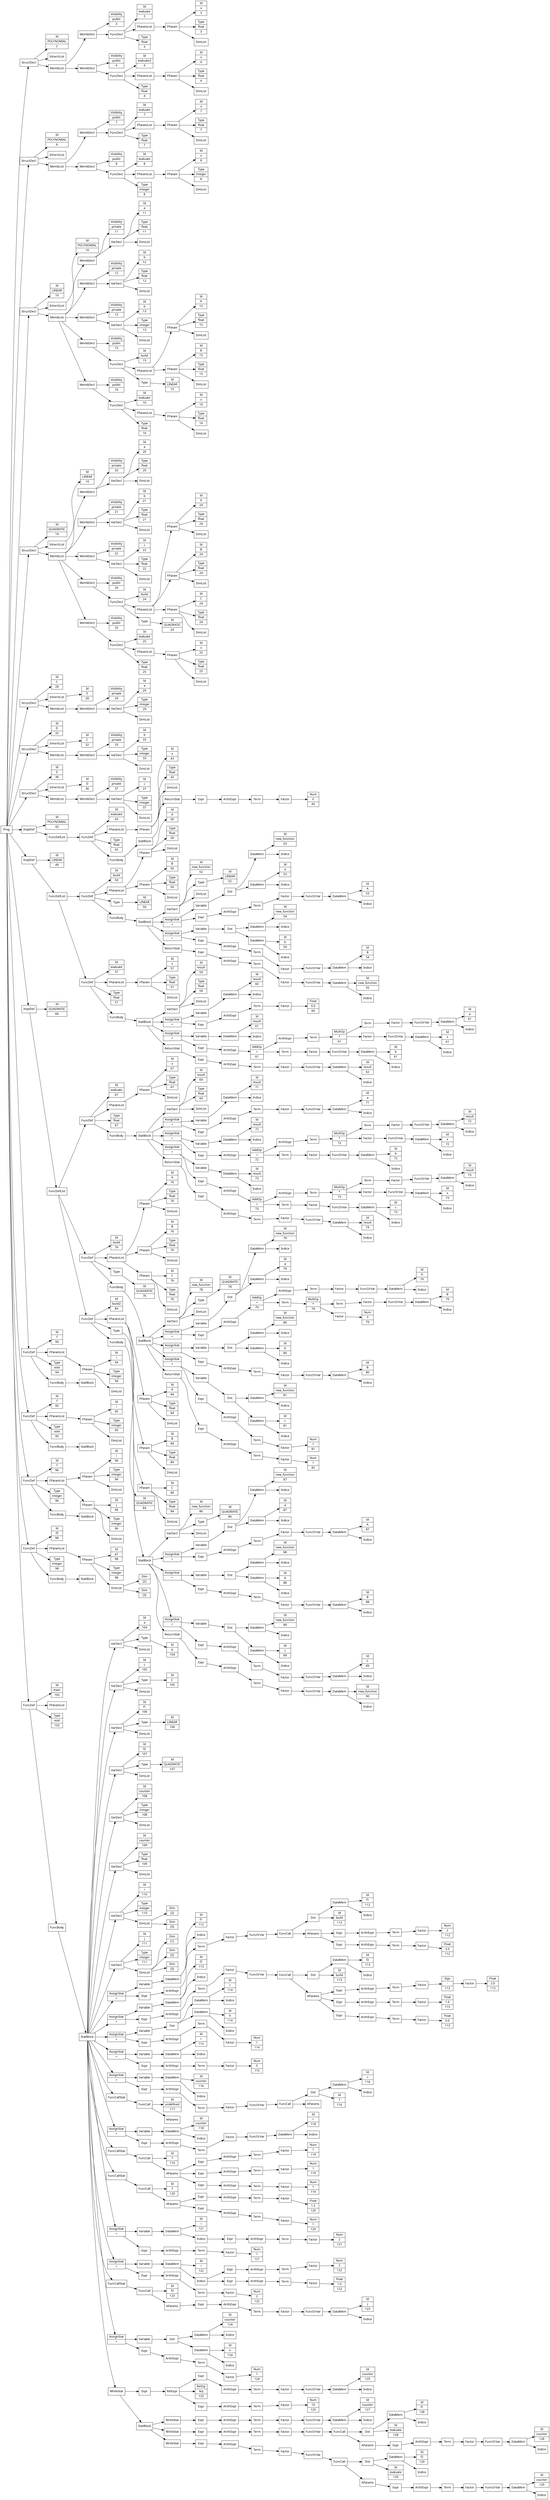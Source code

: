 digraph AST {
node [shape=record];
node [fontname=Sans];charset="UTF-8" splines=true splines=spline rankdir =LR
980 -> 23 -> 0;
0[label="Id | POLYNOMIAL | 2"]
23 -> 1;
1[label="InheritList"]
23 -> 22 -> 11 -> 2;
2[label="Visibility | public | 3"]
11 -> 10 -> 3;
3[label="Id | evaluate | 3"]
10 -> 8 -> 7 -> 4;
4[label="Id | x | 3"]
7 -> 5;
5[label="Type | float | 3"]
7 -> 6;
6[label="DimList"]
7[label="FParam"];
8[label="FParamList"];
10 -> 9;
9[label="Type | float | 3"]
10[label="FuncDecl"];
11[label="MembDecl"];
22 -> 21 -> 12;
12[label="Visibility | public | 4"]
21 -> 20 -> 13;
13[label="Id | evaluate2 | 4"]
20 -> 18 -> 17 -> 14;
14[label="Id | x | 4"]
17 -> 15;
15[label="Type | float | 4"]
17 -> 16;
16[label="DimList"]
17[label="FParam"];
18[label="FParamList"];
20 -> 19;
19[label="Type | float | 4"]
20[label="FuncDecl"];
21[label="MembDecl"];
22[label="MembList"];
23[label="StructDecl"];
980 -> 47 -> 24;
24[label="Id | POLYNOMIAL | 6"]
47 -> 25;
25[label="InheritList"]
47 -> 46 -> 35 -> 26;
26[label="Visibility | public | 7"]
35 -> 34 -> 27;
27[label="Id | evaluate | 7"]
34 -> 32 -> 31 -> 28;
28[label="Id | x | 7"]
31 -> 29;
29[label="Type | float | 7"]
31 -> 30;
30[label="DimList"]
31[label="FParam"];
32[label="FParamList"];
34 -> 33;
33[label="Type | float | 7"]
34[label="FuncDecl"];
35[label="MembDecl"];
46 -> 45 -> 36;
36[label="Visibility | public | 8"]
45 -> 44 -> 37;
37[label="Id | evaluate | 8"]
44 -> 42 -> 41 -> 38;
38[label="Id | x | 8"]
41 -> 39;
39[label="Type | integer | 8"]
41 -> 40;
40[label="DimList"]
41[label="FParam"];
42[label="FParamList"];
44 -> 43;
43[label="Type | integer | 8"]
44[label="FuncDecl"];
45[label="MembDecl"];
46[label="MembList"];
47[label="StructDecl"];
980 -> 95 -> 48;
48[label="Id | LINEAR | 10"]
95 -> 50 -> 49;
49[label="Id | POLYNOMIAL | 10"]
50[label="InheritList"];
95 -> 94 -> 56 -> 51;
51[label="Visibility | private | 11"]
56 -> 55 -> 52;
52[label="Id | a | 11"]
55 -> 53;
53[label="Type | float | 11"]
55 -> 54;
54[label="DimList"]
55[label="VarDecl"];
56[label="MembDecl"];
94 -> 62 -> 57;
57[label="Visibility | private | 12"]
62 -> 61 -> 58;
58[label="Id | b | 12"]
61 -> 59;
59[label="Type | float | 12"]
61 -> 60;
60[label="DimList"]
61[label="VarDecl"];
62[label="MembDecl"];
94 -> 68 -> 63;
63[label="Visibility | private | 13"]
68 -> 67 -> 64;
64[label="Id | b | 13"]
67 -> 65;
65[label="Type | integer | 13"]
67 -> 66;
66[label="DimList"]
67[label="VarDecl"];
68[label="MembDecl"];
94 -> 83 -> 69;
69[label="Visibility | public | 15"]
83 -> 82 -> 70;
70[label="Id | build | 15"]
82 -> 79 -> 74 -> 71;
71[label="Id | A | 15"]
74 -> 72;
72[label="Type | float | 15"]
74 -> 73;
73[label="DimList"]
74[label="FParam"];
79 -> 78 -> 75;
75[label="Id | B | 15"]
78 -> 76;
76[label="Type | float | 15"]
78 -> 77;
77[label="DimList"]
78[label="FParam"];
79[label="FParamList"];
82 -> 81 -> 80;
80[label="Id | LINEAR | 15"]
81[label="Type"];
82[label="FuncDecl"];
83[label="MembDecl"];
94 -> 93 -> 84;
84[label="Visibility | public | 16"]
93 -> 92 -> 85;
85[label="Id | evaluate | 16"]
92 -> 90 -> 89 -> 86;
86[label="Id | x | 16"]
89 -> 87;
87[label="Type | float | 16"]
89 -> 88;
88[label="DimList"]
89[label="FParam"];
90[label="FParamList"];
92 -> 91;
91[label="Type | float | 16"]
92[label="FuncDecl"];
93[label="MembDecl"];
94[label="MembList"];
95[label="StructDecl"];
980 -> 147 -> 96;
96[label="Id | QUADRATIC | 19"]
147 -> 98 -> 97;
97[label="Id | LINEAR | 19"]
98[label="InheritList"];
147 -> 146 -> 104 -> 99;
99[label="Visibility | private | 20"]
104 -> 103 -> 100;
100[label="Id | a | 20"]
103 -> 101;
101[label="Type | float | 20"]
103 -> 102;
102[label="DimList"]
103[label="VarDecl"];
104[label="MembDecl"];
146 -> 110 -> 105;
105[label="Visibility | private | 21"]
110 -> 109 -> 106;
106[label="Id | b | 21"]
109 -> 107;
107[label="Type | float | 21"]
109 -> 108;
108[label="DimList"]
109[label="VarDecl"];
110[label="MembDecl"];
146 -> 116 -> 111;
111[label="Visibility | private | 22"]
116 -> 115 -> 112;
112[label="Id | c | 22"]
115 -> 113;
113[label="Type | float | 22"]
115 -> 114;
114[label="DimList"]
115[label="VarDecl"];
116[label="MembDecl"];
146 -> 135 -> 117;
117[label="Visibility | public | 24"]
135 -> 134 -> 118;
118[label="Id | build | 24"]
134 -> 131 -> 122 -> 119;
119[label="Id | A | 24"]
122 -> 120;
120[label="Type | float | 24"]
122 -> 121;
121[label="DimList"]
122[label="FParam"];
131 -> 126 -> 123;
123[label="Id | B | 24"]
126 -> 124;
124[label="Type | float | 24"]
126 -> 125;
125[label="DimList"]
126[label="FParam"];
131 -> 130 -> 127;
127[label="Id | C | 24"]
130 -> 128;
128[label="Type | float | 24"]
130 -> 129;
129[label="DimList"]
130[label="FParam"];
131[label="FParamList"];
134 -> 133 -> 132;
132[label="Id | QUADRATIC | 24"]
133[label="Type"];
134[label="FuncDecl"];
135[label="MembDecl"];
146 -> 145 -> 136;
136[label="Visibility | public | 25"]
145 -> 144 -> 137;
137[label="Id | evaluate | 25"]
144 -> 142 -> 141 -> 138;
138[label="Id | x | 25"]
141 -> 139;
139[label="Type | float | 25"]
141 -> 140;
140[label="DimList"]
141[label="FParam"];
142[label="FParamList"];
144 -> 143;
143[label="Type | float | 25"]
144[label="FuncDecl"];
145[label="MembDecl"];
146[label="MembList"];
147[label="StructDecl"];
980 -> 158 -> 148;
148[label="Id | C | 28"]
158 -> 150 -> 149;
149[label="Id | E | 28"]
150[label="InheritList"];
158 -> 157 -> 156 -> 151;
151[label="Visibility | private | 29"]
156 -> 155 -> 152;
152[label="Id | a | 29"]
155 -> 153;
153[label="Type | integer | 29"]
155 -> 154;
154[label="DimList"]
155[label="VarDecl"];
156[label="MembDecl"];
157[label="MembList"];
158[label="StructDecl"];
980 -> 169 -> 159;
159[label="Id | D | 32"]
169 -> 161 -> 160;
160[label="Id | C | 32"]
161[label="InheritList"];
169 -> 168 -> 167 -> 162;
162[label="Visibility | private | 33"]
167 -> 166 -> 163;
163[label="Id | b | 33"]
166 -> 164;
164[label="Type | integer | 33"]
166 -> 165;
165[label="DimList"]
166[label="VarDecl"];
167[label="MembDecl"];
168[label="MembList"];
169[label="StructDecl"];
980 -> 180 -> 170;
170[label="Id | E | 36"]
180 -> 172 -> 171;
171[label="Id | D | 36"]
172[label="InheritList"];
180 -> 179 -> 178 -> 173;
173[label="Visibility | private | 37"]
178 -> 177 -> 174;
174[label="Id | c | 37"]
177 -> 175;
175[label="Type | integer | 37"]
177 -> 176;
176[label="DimList"]
177[label="VarDecl"];
178[label="MembDecl"];
179[label="MembList"];
180[label="StructDecl"];
980 -> 199 -> 181;
181[label="Id | POLYNOMIAL | 42"]
199 -> 198 -> 197 -> 182;
182[label="Id | evaluate | 43"]
197 -> 187 -> 186 -> 183;
183[label="Id | x | 43"]
186 -> 184;
184[label="Type | float | 43"]
186 -> 185;
185[label="DimList"]
186[label="FParam"];
187[label="FParamList"];
197 -> 188;
188[label="Type | float | 43"]
197 -> 196 -> 195 -> 194 -> 193 -> 192 -> 191 -> 190 -> 189;
189[label="Num | 0 | 45"]
190[label="Factor"];
191[label="Term"];
192[label="ArithExpr"];
193[label="Expr"];
194[label="ReturnStat"];
195[label="StatBlock"];
196[label="FuncBody"];
197[label="FuncDef"];
198[label="FuncDefList"];
199[label="ImplDef"];
980 -> 326 -> 200;
200[label="Id | LINEAR | 49"]
326 -> 325 -> 263 -> 201;
201[label="Id | build | 50"]
263 -> 210 -> 205 -> 202;
202[label="Id | A | 50"]
205 -> 203;
203[label="Type | float | 50"]
205 -> 204;
204[label="DimList"]
205[label="FParam"];
210 -> 209 -> 206;
206[label="Id | B | 50"]
209 -> 207;
207[label="Type | float | 50"]
209 -> 208;
208[label="DimList"]
209[label="FParam"];
210[label="FParamList"];
263 -> 212 -> 211;
211[label="Id | LINEAR | 50"]
212[label="Type"];
263 -> 262 -> 261 -> 217 -> 213;
213[label="Id | new_function | 52"]
217 -> 215 -> 214;
214[label="Id | LINEAR | 52"]
215[label="Type"];
217 -> 216;
216[label="DimList"]
217[label="VarDecl"];
261 -> 234 -> 225 -> 224 -> 220 -> 218;
218[label="Id | new_function | 53"]
220 -> 219;
219[label="Indice"]
220[label="DataMem"];
224 -> 223 -> 221;
221[label="Id | a | 53"]
223 -> 222;
222[label="Indice"]
223[label="DataMem"];
224[label="Dot"];
225[label="Variable"];
234 -> 233 -> 232 -> 231 -> 230 -> 229 -> 228 -> 226;
226[label="Id | A | 53"]
228 -> 227;
227[label="Indice"]
228[label="DataMem"];
229[label="FuncOrVar"];
230[label="Factor"];
231[label="Term"];
232[label="ArithExpr"];
233[label="Expr"];
234[label="AssignStat | ="];
261 -> 251 -> 242 -> 241 -> 237 -> 235;
235[label="Id | new_function | 54"]
237 -> 236;
236[label="Indice"]
237[label="DataMem"];
241 -> 240 -> 238;
238[label="Id | b | 54"]
240 -> 239;
239[label="Indice"]
240[label="DataMem"];
241[label="Dot"];
242[label="Variable"];
251 -> 250 -> 249 -> 248 -> 247 -> 246 -> 245 -> 243;
243[label="Id | B | 54"]
245 -> 244;
244[label="Indice"]
245[label="DataMem"];
246[label="FuncOrVar"];
247[label="Factor"];
248[label="Term"];
249[label="ArithExpr"];
250[label="Expr"];
251[label="AssignStat | ="];
261 -> 260 -> 259 -> 258 -> 257 -> 256 -> 255 -> 254 -> 252;
252[label="Id | new_function | 55"]
254 -> 253;
253[label="Indice"]
254[label="DataMem"];
255[label="FuncOrVar"];
256[label="Factor"];
257[label="Term"];
258[label="ArithExpr"];
259[label="Expr"];
260[label="ReturnStat"];
261[label="StatBlock"];
262[label="FuncBody"];
263[label="FuncDef"];
325 -> 324 -> 264;
264[label="Id | evaluate | 57"]
324 -> 269 -> 268 -> 265;
265[label="Id | x | 57"]
268 -> 266;
266[label="Type | float | 57"]
268 -> 267;
267[label="DimList"]
268[label="FParam"];
269[label="FParamList"];
324 -> 270;
270[label="Type | float | 57"]
324 -> 323 -> 322 -> 274 -> 271;
271[label="Id | result | 59"]
274 -> 272;
272[label="Type | float | 59"]
274 -> 273;
273[label="DimList"]
274[label="VarDecl"];
322 -> 284 -> 278 -> 277 -> 275;
275[label="Id | result | 60"]
277 -> 276;
276[label="Indice"]
277[label="DataMem"];
278[label="Variable"];
284 -> 283 -> 282 -> 281 -> 280 -> 279;
279[label="Float | 0.0 | 60"]
280[label="Factor"];
281[label="Term"];
282[label="ArithExpr"];
283[label="Expr"];
284[label="AssignStat | ="];
322 -> 312 -> 288 -> 287 -> 285;
285[label="Id | result | 61"]
287 -> 286;
286[label="Indice"]
287[label="DataMem"];
288[label="Variable"];
312 -> 311 -> 310 -> 303 -> 302 -> 301 -> 295 -> 294 -> 293 -> 292 -> 291 -> 289;
289[label="Id | a | 61"]
291 -> 290;
290[label="Indice"]
291[label="DataMem"];
292[label="FuncOrVar"];
293[label="Factor"];
294[label="Term"];
295 -> 300 -> 299 -> 298 -> 296;
296[label="Id | x | 61"]
298 -> 297;
297[label="Indice"]
298[label="DataMem"];
299[label="FuncOrVar"];
300[label="Factor"];
295[label="MultOp | * | 61"];
301[label="Term"];
302[label="ArithExpr"];
303 -> 309 -> 308 -> 307 -> 306 -> 304;
304[label="Id | b | 61"]
306 -> 305;
305[label="Indice"]
306[label="DataMem"];
307[label="FuncOrVar"];
308[label="Factor"];
309[label="Term"];
303[label="AddOp | + | 61"];
310[label="ArithExpr"];
311[label="Expr"];
312[label="AssignStat | ="];
322 -> 321 -> 320 -> 319 -> 318 -> 317 -> 316 -> 315 -> 313;
313[label="Id | result | 62"]
315 -> 314;
314[label="Indice"]
315[label="DataMem"];
316[label="FuncOrVar"];
317[label="Factor"];
318[label="Term"];
319[label="ArithExpr"];
320[label="Expr"];
321[label="ReturnStat"];
322[label="StatBlock"];
323[label="FuncBody"];
324[label="FuncDef"];
325[label="FuncDefList"];
326[label="ImplDef"];
980 -> 595 -> 327;
327[label="Id | QUADRATIC | 66"]
595 -> 594 -> 419 -> 328;
328[label="Id | evaluate | 67"]
419 -> 333 -> 332 -> 329;
329[label="Id | x | 67"]
332 -> 330;
330[label="Type | float | 67"]
332 -> 331;
331[label="DimList"]
332[label="FParam"];
333[label="FParamList"];
419 -> 334;
334[label="Type | float | 67"]
419 -> 418 -> 417 -> 338 -> 335;
335[label="Id | result | 69"]
338 -> 336;
336[label="Type | float | 69"]
338 -> 337;
337[label="DimList"]
338[label="VarDecl"];
417 -> 351 -> 342 -> 341 -> 339;
339[label="Id | result | 71"]
341 -> 340;
340[label="Indice"]
341[label="DataMem"];
342[label="Variable"];
351 -> 350 -> 349 -> 348 -> 347 -> 346 -> 345 -> 343;
343[label="Id | a | 71"]
345 -> 344;
344[label="Indice"]
345[label="DataMem"];
346[label="FuncOrVar"];
347[label="Factor"];
348[label="Term"];
349[label="ArithExpr"];
350[label="Expr"];
351[label="AssignStat | ="];
417 -> 379 -> 355 -> 354 -> 352;
352[label="Id | result | 72"]
354 -> 353;
353[label="Indice"]
354[label="DataMem"];
355[label="Variable"];
379 -> 378 -> 377 -> 370 -> 369 -> 368 -> 362 -> 361 -> 360 -> 359 -> 358 -> 356;
356[label="Id | result | 72"]
358 -> 357;
357[label="Indice"]
358[label="DataMem"];
359[label="FuncOrVar"];
360[label="Factor"];
361[label="Term"];
362 -> 367 -> 366 -> 365 -> 363;
363[label="Id | x | 72"]
365 -> 364;
364[label="Indice"]
365[label="DataMem"];
366[label="FuncOrVar"];
367[label="Factor"];
362[label="MultOp | * | 72"];
368[label="Term"];
369[label="ArithExpr"];
370 -> 376 -> 375 -> 374 -> 373 -> 371;
371[label="Id | b | 72"]
373 -> 372;
372[label="Indice"]
373[label="DataMem"];
374[label="FuncOrVar"];
375[label="Factor"];
376[label="Term"];
370[label="AddOp | + | 72"];
377[label="ArithExpr"];
378[label="Expr"];
379[label="AssignStat | ="];
417 -> 407 -> 383 -> 382 -> 380;
380[label="Id | result | 73"]
382 -> 381;
381[label="Indice"]
382[label="DataMem"];
383[label="Variable"];
407 -> 406 -> 405 -> 398 -> 397 -> 396 -> 390 -> 389 -> 388 -> 387 -> 386 -> 384;
384[label="Id | result | 73"]
386 -> 385;
385[label="Indice"]
386[label="DataMem"];
387[label="FuncOrVar"];
388[label="Factor"];
389[label="Term"];
390 -> 395 -> 394 -> 393 -> 391;
391[label="Id | x | 73"]
393 -> 392;
392[label="Indice"]
393[label="DataMem"];
394[label="FuncOrVar"];
395[label="Factor"];
390[label="MultOp | * | 73"];
396[label="Term"];
397[label="ArithExpr"];
398 -> 404 -> 403 -> 402 -> 401 -> 399;
399[label="Id | c | 73"]
401 -> 400;
400[label="Indice"]
401[label="DataMem"];
402[label="FuncOrVar"];
403[label="Factor"];
404[label="Term"];
398[label="AddOp | + | 73"];
405[label="ArithExpr"];
406[label="Expr"];
407[label="AssignStat | ="];
417 -> 416 -> 415 -> 414 -> 413 -> 412 -> 411 -> 410 -> 408;
408[label="Id | result | 74"]
410 -> 409;
409[label="Indice"]
410[label="DataMem"];
411[label="FuncOrVar"];
412[label="Factor"];
413[label="Term"];
414[label="ArithExpr"];
415[label="Expr"];
416[label="ReturnStat"];
417[label="StatBlock"];
418[label="FuncBody"];
419[label="FuncDef"];
594 -> 509 -> 420;
420[label="Id | build | 76"]
509 -> 433 -> 424 -> 421;
421[label="Id | A | 76"]
424 -> 422;
422[label="Type | float | 76"]
424 -> 423;
423[label="DimList"]
424[label="FParam"];
433 -> 428 -> 425;
425[label="Id | B | 76"]
428 -> 426;
426[label="Type | float | 76"]
428 -> 427;
427[label="DimList"]
428[label="FParam"];
433 -> 432 -> 429;
429[label="Id | C | 76"]
432 -> 430;
430[label="Type | float | 76"]
432 -> 431;
431[label="DimList"]
432[label="FParam"];
433[label="FParamList"];
509 -> 435 -> 434;
434[label="Id | QUADRATIC | 76"]
435[label="Type"];
509 -> 508 -> 507 -> 440 -> 436;
436[label="Id | new_function | 78"]
440 -> 438 -> 437;
437[label="Id | QUADRATIC | 78"]
438[label="Type"];
440 -> 439;
439[label="DimList"]
440[label="VarDecl"];
507 -> 469 -> 448 -> 447 -> 443 -> 441;
441[label="Id | new_function | 79"]
443 -> 442;
442[label="Indice"]
443[label="DataMem"];
447 -> 446 -> 444;
444[label="Id | a | 79"]
446 -> 445;
445[label="Indice"]
446[label="DataMem"];
447[label="Dot"];
448[label="Variable"];
469 -> 468 -> 467 -> 456 -> 455 -> 454 -> 453 -> 452 -> 451 -> 449;
449[label="Id | A | 79"]
451 -> 450;
450[label="Indice"]
451[label="DataMem"];
452[label="FuncOrVar"];
453[label="Factor"];
454[label="Term"];
455[label="ArithExpr"];
456 -> 466 -> 463 -> 462 -> 461 -> 460 -> 459 -> 457;
457[label="Id | B | 79"]
459 -> 458;
458[label="Indice"]
459[label="DataMem"];
460[label="FuncOrVar"];
461[label="Factor"];
462[label="Term"];
463 -> 465 -> 464;
464[label="Num | 3 | 79"]
465[label="Factor"];
463[label="MultOp | * | 79"];
466[label="Term"];
456[label="AddOp | + | 79"];
467[label="ArithExpr"];
468[label="Expr"];
469[label="AssignStat | ="];
507 -> 486 -> 477 -> 476 -> 472 -> 470;
470[label="Id | new_function | 80"]
472 -> 471;
471[label="Indice"]
472[label="DataMem"];
476 -> 475 -> 473;
473[label="Id | b | 80"]
475 -> 474;
474[label="Indice"]
475[label="DataMem"];
476[label="Dot"];
477[label="Variable"];
486 -> 485 -> 484 -> 483 -> 482 -> 481 -> 480 -> 478;
478[label="Id | B | 80"]
480 -> 479;
479[label="Indice"]
480[label="DataMem"];
481[label="FuncOrVar"];
482[label="Factor"];
483[label="Term"];
484[label="ArithExpr"];
485[label="Expr"];
486[label="AssignStat | ="];
507 -> 500 -> 494 -> 493 -> 489 -> 487;
487[label="Id | new_function | 81"]
489 -> 488;
488[label="Indice"]
489[label="DataMem"];
493 -> 492 -> 490;
490[label="Id | c | 81"]
492 -> 491;
491[label="Indice"]
492[label="DataMem"];
493[label="Dot"];
494[label="Variable"];
500 -> 499 -> 498 -> 497 -> 496 -> 495;
495[label="Num | 1 | 81"]
496[label="Factor"];
497[label="Term"];
498[label="ArithExpr"];
499[label="Expr"];
500[label="AssignStat | ="];
507 -> 506 -> 505 -> 504 -> 503 -> 502 -> 501;
501[label="Num | 1 | 82"]
502[label="Factor"];
503[label="Term"];
504[label="ArithExpr"];
505[label="Expr"];
506[label="ReturnStat"];
507[label="StatBlock"];
508[label="FuncBody"];
509[label="FuncDef"];
594 -> 593 -> 510;
510[label="Id | build2 | 84"]
593 -> 523 -> 514 -> 511;
511[label="Id | A | 84"]
514 -> 512;
512[label="Type | float | 84"]
514 -> 513;
513[label="DimList"]
514[label="FParam"];
523 -> 518 -> 515;
515[label="Id | B | 84"]
518 -> 516;
516[label="Type | float | 84"]
518 -> 517;
517[label="DimList"]
518[label="FParam"];
523 -> 522 -> 519;
519[label="Id | C | 84"]
522 -> 520;
520[label="Type | float | 84"]
522 -> 521;
521[label="DimList"]
522[label="FParam"];
523[label="FParamList"];
593 -> 525 -> 524;
524[label="Id | QUADRATIC | 84"]
525[label="Type"];
593 -> 592 -> 591 -> 530 -> 526;
526[label="Id | new_function | 86"]
530 -> 528 -> 527;
527[label="Id | QUADRATIC | 86"]
528[label="Type"];
530 -> 529;
529[label="DimList"]
530[label="VarDecl"];
591 -> 547 -> 538 -> 537 -> 533 -> 531;
531[label="Id | new_function | 87"]
533 -> 532;
532[label="Indice"]
533[label="DataMem"];
537 -> 536 -> 534;
534[label="Id | a | 87"]
536 -> 535;
535[label="Indice"]
536[label="DataMem"];
537[label="Dot"];
538[label="Variable"];
547 -> 546 -> 545 -> 544 -> 543 -> 542 -> 541 -> 539;
539[label="Id | A | 87"]
541 -> 540;
540[label="Indice"]
541[label="DataMem"];
542[label="FuncOrVar"];
543[label="Factor"];
544[label="Term"];
545[label="ArithExpr"];
546[label="Expr"];
547[label="AssignStat | ="];
591 -> 564 -> 555 -> 554 -> 550 -> 548;
548[label="Id | new_function | 88"]
550 -> 549;
549[label="Indice"]
550[label="DataMem"];
554 -> 553 -> 551;
551[label="Id | b | 88"]
553 -> 552;
552[label="Indice"]
553[label="DataMem"];
554[label="Dot"];
555[label="Variable"];
564 -> 563 -> 562 -> 561 -> 560 -> 559 -> 558 -> 556;
556[label="Id | B | 88"]
558 -> 557;
557[label="Indice"]
558[label="DataMem"];
559[label="FuncOrVar"];
560[label="Factor"];
561[label="Term"];
562[label="ArithExpr"];
563[label="Expr"];
564[label="AssignStat | ="];
591 -> 581 -> 572 -> 571 -> 567 -> 565;
565[label="Id | new_function | 89"]
567 -> 566;
566[label="Indice"]
567[label="DataMem"];
571 -> 570 -> 568;
568[label="Id | c | 89"]
570 -> 569;
569[label="Indice"]
570[label="DataMem"];
571[label="Dot"];
572[label="Variable"];
581 -> 580 -> 579 -> 578 -> 577 -> 576 -> 575 -> 573;
573[label="Id | C | 89"]
575 -> 574;
574[label="Indice"]
575[label="DataMem"];
576[label="FuncOrVar"];
577[label="Factor"];
578[label="Term"];
579[label="ArithExpr"];
580[label="Expr"];
581[label="AssignStat | ="];
591 -> 590 -> 589 -> 588 -> 587 -> 586 -> 585 -> 584 -> 582;
582[label="Id | new_function | 90"]
584 -> 583;
583[label="Indice"]
584[label="DataMem"];
585[label="FuncOrVar"];
586[label="Factor"];
587[label="Term"];
588[label="ArithExpr"];
589[label="Expr"];
590[label="ReturnStat"];
591[label="StatBlock"];
592[label="FuncBody"];
593[label="FuncDef"];
594[label="FuncDefList"];
595[label="ImplDef"];
980 -> 605 -> 596;
596[label="Id | f | 94"]
605 -> 601 -> 600 -> 597;
597[label="Id | i | 94"]
600 -> 598;
598[label="Type | integer | 94"]
600 -> 599;
599[label="DimList"]
600[label="FParam"];
601[label="FParamList"];
605 -> 602;
602[label="Type | void | 94"]
605 -> 604 -> 603;
603[label="StatBlock"]
604[label="FuncBody"];
605[label="FuncDef"];
980 -> 615 -> 606;
606[label="Id | f | 95"]
615 -> 611 -> 610 -> 607;
607[label="Id | i | 95"]
610 -> 608;
608[label="Type | integer | 95"]
610 -> 609;
609[label="DimList"]
610[label="FParam"];
611[label="FParamList"];
615 -> 612;
612[label="Type | void | 95"]
615 -> 614 -> 613;
613[label="StatBlock"]
614[label="FuncBody"];
615[label="FuncDef"];
980 -> 629 -> 616;
616[label="Id | f | 96"]
629 -> 625 -> 620 -> 617;
617[label="Id | i | 96"]
620 -> 618;
618[label="Type | integer | 96"]
620 -> 619;
619[label="DimList"]
620[label="FParam"];
625 -> 624 -> 621;
621[label="Id | j | 96"]
624 -> 622;
622[label="Type | integer | 96"]
624 -> 623;
623[label="DimList"]
624[label="FParam"];
625[label="FParamList"];
629 -> 626;
626[label="Type | integer | 96"]
629 -> 628 -> 627;
627[label="StatBlock"]
628[label="FuncBody"];
629[label="FuncDef"];
980 -> 641 -> 630;
630[label="Id | f3 | 98"]
641 -> 637 -> 636 -> 631;
631[label="Id | p1 | 98"]
636 -> 632;
632[label="Type | integer | 98"]
636 -> 635 -> 633;
633[label="Dim | [2]"]
635 -> 634;
634[label="Dim | [3]"]
635[label="DimList"];
636[label="FParam"];
637[label="FParamList"];
641 -> 638;
638[label="Type | integer | 98"]
641 -> 640 -> 639;
639[label="StatBlock"]
640[label="FuncBody"];
641[label="FuncDef"];
980 -> 979 -> 642;
642[label="Id | main | 102"]
979 -> 643;
643[label="FParamList"]
979 -> 644;
644[label="Type | void | 102"]
979 -> 978 -> 977 -> 649 -> 645;
645[label="Id | a | 104"]
649 -> 647 -> 646;
646[label="Id | b | 104"]
647[label="Type"];
649 -> 648;
648[label="DimList"]
649[label="VarDecl"];
977 -> 654 -> 650;
650[label="Id | c | 105"]
654 -> 652 -> 651;
651[label="Id | C | 105"]
652[label="Type"];
654 -> 653;
653[label="DimList"]
654[label="VarDecl"];
977 -> 659 -> 655;
655[label="Id | f1 | 106"]
659 -> 657 -> 656;
656[label="Id | LINEAR | 106"]
657[label="Type"];
659 -> 658;
658[label="DimList"]
659[label="VarDecl"];
977 -> 664 -> 660;
660[label="Id | f2 | 107"]
664 -> 662 -> 661;
661[label="Id | QUADRATIC | 107"]
662[label="Type"];
664 -> 663;
663[label="DimList"]
664[label="VarDecl"];
977 -> 668 -> 665;
665[label="Id | counter | 108"]
668 -> 666;
666[label="Type | integer | 108"]
668 -> 667;
667[label="DimList"]
668[label="VarDecl"];
977 -> 672 -> 669;
669[label="Id | counter | 109"]
672 -> 670;
670[label="Type | float | 109"]
672 -> 671;
671[label="DimList"]
672[label="VarDecl"];
977 -> 678 -> 673;
673[label="Id | i | 110"]
678 -> 674;
674[label="Type | integer | 110"]
678 -> 677 -> 675;
675[label="Dim | [2]"]
677 -> 676;
676[label="Dim | [3]"]
677[label="DimList"];
678[label="VarDecl"];
977 -> 685 -> 679;
679[label="Id | j | 111"]
685 -> 680;
680[label="Type | integer | 111"]
685 -> 684 -> 681;
681[label="Dim | [1]"]
684 -> 682;
682[label="Dim | [2]"]
684 -> 683;
683[label="Dim | [3]"]
684[label="DimList"];
685[label="VarDecl"];
977 -> 713 -> 689 -> 688 -> 686;
686[label="Id | f1 | 112"]
688 -> 687;
687[label="Indice"]
688[label="DataMem"];
689[label="Variable"];
713 -> 712 -> 711 -> 710 -> 709 -> 708 -> 707 -> 694 -> 692 -> 690;
690[label="Id | f1 | 112"]
692 -> 691;
691[label="Indice"]
692[label="DataMem"];
694 -> 693;
693[label="Id | build | 112"]
694[label="Dot"];
707 -> 706 -> 700 -> 699 -> 698 -> 697 -> 696;
696[label="Num | 2 | 112"]
697[label="Factor"];
698[label="Term"];
699[label="ArithExpr"];
700[label="Expr"];
706 -> 705 -> 704 -> 703 -> 702 -> 701;
701[label="Float | 3.5 | 112"]
702[label="Factor"];
703[label="Term"];
704[label="ArithExpr"];
705[label="Expr"];
706[label="AParams"];
707[label="FuncCall"];
708[label="FuncOrVar"];
709[label="Factor"];
710[label="Term"];
711[label="ArithExpr"];
712[label="Expr"];
713[label="AssignStat | ="];
977 -> 748 -> 717 -> 716 -> 714;
714[label="Id | f2 | 113"]
716 -> 715;
715[label="Indice"]
716[label="DataMem"];
717[label="Variable"];
748 -> 747 -> 746 -> 745 -> 744 -> 743 -> 742 -> 722 -> 720 -> 718;
718[label="Id | f2 | 113"]
720 -> 719;
719[label="Indice"]
720[label="DataMem"];
722 -> 721;
721[label="Id | build | 113"]
722[label="Dot"];
742 -> 741 -> 730 -> 729 -> 728 -> 727 -> 724 -> 726 -> 725;
725[label="Float | 2.0 | 113"]
726[label="Factor"];
724[label="Sign | - | 113"];
727[label="Factor"];
728[label="Term"];
729[label="ArithExpr"];
730[label="Expr"];
741 -> 735 -> 734 -> 733 -> 732 -> 731;
731[label="Float | 1.0 | 113"]
732[label="Factor"];
733[label="Term"];
734[label="ArithExpr"];
735[label="Expr"];
741 -> 740 -> 739 -> 738 -> 737 -> 736;
736[label="Float | 0.0 | 113"]
737[label="Factor"];
738[label="Term"];
739[label="ArithExpr"];
740[label="Expr"];
741[label="AParams"];
742[label="FuncCall"];
743[label="FuncOrVar"];
744[label="Factor"];
745[label="Term"];
746[label="ArithExpr"];
747[label="Expr"];
748[label="AssignStat | ="];
977 -> 762 -> 756 -> 755 -> 751 -> 749;
749[label="Id | c | 114"]
751 -> 750;
750[label="Indice"]
751[label="DataMem"];
755 -> 754 -> 752;
752[label="Id | b | 114"]
754 -> 753;
753[label="Indice"]
754[label="DataMem"];
755[label="Dot"];
756[label="Variable"];
762 -> 761 -> 760 -> 759 -> 758 -> 757;
757[label="Num | 1 | 114"]
758[label="Factor"];
759[label="Term"];
760[label="ArithExpr"];
761[label="Expr"];
762[label="AssignStat | ="];
977 -> 772 -> 766 -> 765 -> 763;
763[label="Id | r | 115"]
765 -> 764;
764[label="Indice"]
765[label="DataMem"];
766[label="Variable"];
772 -> 771 -> 770 -> 769 -> 768 -> 767;
767[label="Num | 5 | 115"]
768[label="Factor"];
769[label="Term"];
770[label="ArithExpr"];
771[label="Expr"];
772[label="AssignStat | ="];
977 -> 790 -> 776 -> 775 -> 773;
773[label="Id | counter | 116"]
775 -> 774;
774[label="Indice"]
775[label="DataMem"];
776[label="Variable"];
790 -> 789 -> 788 -> 787 -> 786 -> 785 -> 784 -> 781 -> 779 -> 777;
777[label="Id | c | 116"]
779 -> 778;
778[label="Indice"]
779[label="DataMem"];
781 -> 780;
780[label="Id | f | 116"]
781[label="Dot"];
784 -> 783;
783[label="AParams"]
784[label="FuncCall"];
785[label="FuncOrVar"];
786[label="Factor"];
787[label="Term"];
788[label="ArithExpr"];
789[label="Expr"];
790[label="AssignStat | ="];
977 -> 795 -> 794 -> 791;
791[label="Id | undefined | 117"]
794 -> 793;
793[label="AParams"]
794[label="FuncCall"];
795[label="FuncCallStat"];
977 -> 808 -> 799 -> 798 -> 796;
796[label="Id | counter | 118"]
798 -> 797;
797[label="Indice"]
798[label="DataMem"];
799[label="Variable"];
808 -> 807 -> 806 -> 805 -> 804 -> 803 -> 802 -> 800;
800[label="Id | r | 118"]
802 -> 801;
801[label="Indice"]
802[label="DataMem"];
803[label="FuncOrVar"];
804[label="Factor"];
805[label="Term"];
806[label="ArithExpr"];
807[label="Expr"];
808[label="AssignStat | ="];
977 -> 828 -> 827 -> 809;
809[label="Id | f | 119"]
827 -> 826 -> 815 -> 814 -> 813 -> 812 -> 811;
811[label="Num | 1 | 119"]
812[label="Factor"];
813[label="Term"];
814[label="ArithExpr"];
815[label="Expr"];
826 -> 820 -> 819 -> 818 -> 817 -> 816;
816[label="Num | 1 | 119"]
817[label="Factor"];
818[label="Term"];
819[label="ArithExpr"];
820[label="Expr"];
826 -> 825 -> 824 -> 823 -> 822 -> 821;
821[label="Num | 1 | 119"]
822[label="Factor"];
823[label="Term"];
824[label="ArithExpr"];
825[label="Expr"];
826[label="AParams"];
827[label="FuncCall"];
828[label="FuncCallStat"];
977 -> 843 -> 842 -> 829;
829[label="Id | f | 120"]
842 -> 841 -> 835 -> 834 -> 833 -> 832 -> 831;
831[label="Float | 1.2 | 120"]
832[label="Factor"];
833[label="Term"];
834[label="ArithExpr"];
835[label="Expr"];
841 -> 840 -> 839 -> 838 -> 837 -> 836;
836[label="Num | 1 | 120"]
837[label="Factor"];
838[label="Term"];
839[label="ArithExpr"];
840[label="Expr"];
841[label="AParams"];
842[label="FuncCall"];
843[label="FuncCallStat"];
977 -> 858 -> 852 -> 851 -> 844;
844[label="Id | i | 121"]
851 -> 850 -> 849 -> 848 -> 847 -> 846 -> 845;
845[label="Num | 2 | 121"]
846[label="Factor"];
847[label="Term"];
848[label="ArithExpr"];
849[label="Expr"];
850[label="Indice"];
851[label="DataMem"];
852[label="Variable"];
858 -> 857 -> 856 -> 855 -> 854 -> 853;
853[label="Num | 1 | 121"]
854[label="Factor"];
855[label="Term"];
856[label="ArithExpr"];
857[label="Expr"];
858[label="AssignStat | ="];
977 -> 878 -> 872 -> 871 -> 859;
859[label="Id | i | 122"]
871 -> 870 -> 864 -> 863 -> 862 -> 861 -> 860;
860[label="Num | 2 | 122"]
861[label="Factor"];
862[label="Term"];
863[label="ArithExpr"];
864[label="Expr"];
870 -> 869 -> 868 -> 867 -> 866 -> 865;
865[label="Float | 1.3 | 122"]
866[label="Factor"];
867[label="Term"];
868[label="ArithExpr"];
869[label="Expr"];
870[label="Indice"];
871[label="DataMem"];
872[label="Variable"];
878 -> 877 -> 876 -> 875 -> 874 -> 873;
873[label="Num | 2 | 122"]
874[label="Factor"];
875[label="Term"];
876[label="ArithExpr"];
877[label="Expr"];
878[label="AssignStat | ="];
977 -> 891 -> 890 -> 879;
879[label="Id | f3 | 123"]
890 -> 889 -> 888 -> 887 -> 886 -> 885 -> 884 -> 883 -> 881;
881[label="Id | j | 123"]
883 -> 882;
882[label="Indice"]
883[label="DataMem"];
884[label="FuncOrVar"];
885[label="Factor"];
886[label="Term"];
887[label="ArithExpr"];
888[label="Expr"];
889[label="AParams"];
890[label="FuncCall"];
891[label="FuncCallStat"];
977 -> 905 -> 899 -> 898 -> 894 -> 892;
892[label="Id | counter | 124"]
894 -> 893;
893[label="Indice"]
894[label="DataMem"];
898 -> 897 -> 895;
895[label="Id | x | 124"]
897 -> 896;
896[label="Indice"]
897[label="DataMem"];
898[label="Dot"];
899[label="Variable"];
905 -> 904 -> 903 -> 902 -> 901 -> 900;
900[label="Num | 1 | 124"]
901[label="Factor"];
902[label="Term"];
903[label="ArithExpr"];
904[label="Expr"];
905[label="AssignStat | ="];
977 -> 976 -> 921 -> 920 -> 913 -> 912 -> 911 -> 910 -> 909 -> 908 -> 906;
906[label="Id | counter | 125"]
908 -> 907;
907[label="Indice"]
908[label="DataMem"];
909[label="FuncOrVar"];
910[label="Factor"];
911[label="Term"];
912[label="ArithExpr"];
913[label="Expr"];
920 -> 914;
914[label="RelOp | leq | 125"]
920 -> 919 -> 918 -> 917 -> 916 -> 915;
915[label="Num | 10 | 125"]
916[label="Factor"];
917[label="Term"];
918[label="ArithExpr"];
919[label="Expr"];
920[label="RelExpr"];
921[label="Expr"];
976 -> 975 -> 930 -> 929 -> 928 -> 927 -> 926 -> 925 -> 924 -> 922;
922[label="Id | counter | 127"]
924 -> 923;
923[label="Indice"]
924[label="DataMem"];
925[label="FuncOrVar"];
926[label="Factor"];
927[label="Term"];
928[label="ArithExpr"];
929[label="Expr"];
930[label="WriteStat"];
975 -> 952 -> 951 -> 950 -> 949 -> 948 -> 947 -> 946 -> 935 -> 933 -> 931;
931[label="Id | f1 | 128"]
933 -> 932;
932[label="Indice"]
933[label="DataMem"];
935 -> 934;
934[label="Id | evaluate | 128"]
935[label="Dot"];
946 -> 945 -> 944 -> 943 -> 942 -> 941 -> 940 -> 939 -> 937;
937[label="Id | counter | 128"]
939 -> 938;
938[label="Indice"]
939[label="DataMem"];
940[label="FuncOrVar"];
941[label="Factor"];
942[label="Term"];
943[label="ArithExpr"];
944[label="Expr"];
945[label="AParams"];
946[label="FuncCall"];
947[label="FuncOrVar"];
948[label="Factor"];
949[label="Term"];
950[label="ArithExpr"];
951[label="Expr"];
952[label="WriteStat"];
975 -> 974 -> 973 -> 972 -> 971 -> 970 -> 969 -> 968 -> 957 -> 955 -> 953;
953[label="Id | f2 | 129"]
955 -> 954;
954[label="Indice"]
955[label="DataMem"];
957 -> 956;
956[label="Id | evaluate | 129"]
957[label="Dot"];
968 -> 967 -> 966 -> 965 -> 964 -> 963 -> 962 -> 961 -> 959;
959[label="Id | counter | 129"]
961 -> 960;
960[label="Indice"]
961[label="DataMem"];
962[label="FuncOrVar"];
963[label="Factor"];
964[label="Term"];
965[label="ArithExpr"];
966[label="Expr"];
967[label="AParams"];
968[label="FuncCall"];
969[label="FuncOrVar"];
970[label="Factor"];
971[label="Term"];
972[label="ArithExpr"];
973[label="Expr"];
974[label="WriteStat"];
975[label="StatBlock"];
976[label="WhileStat"];
977[label="StatBlock"];
978[label="FuncBody"];
979[label="FuncDef"];
980[label="Prog"];
}